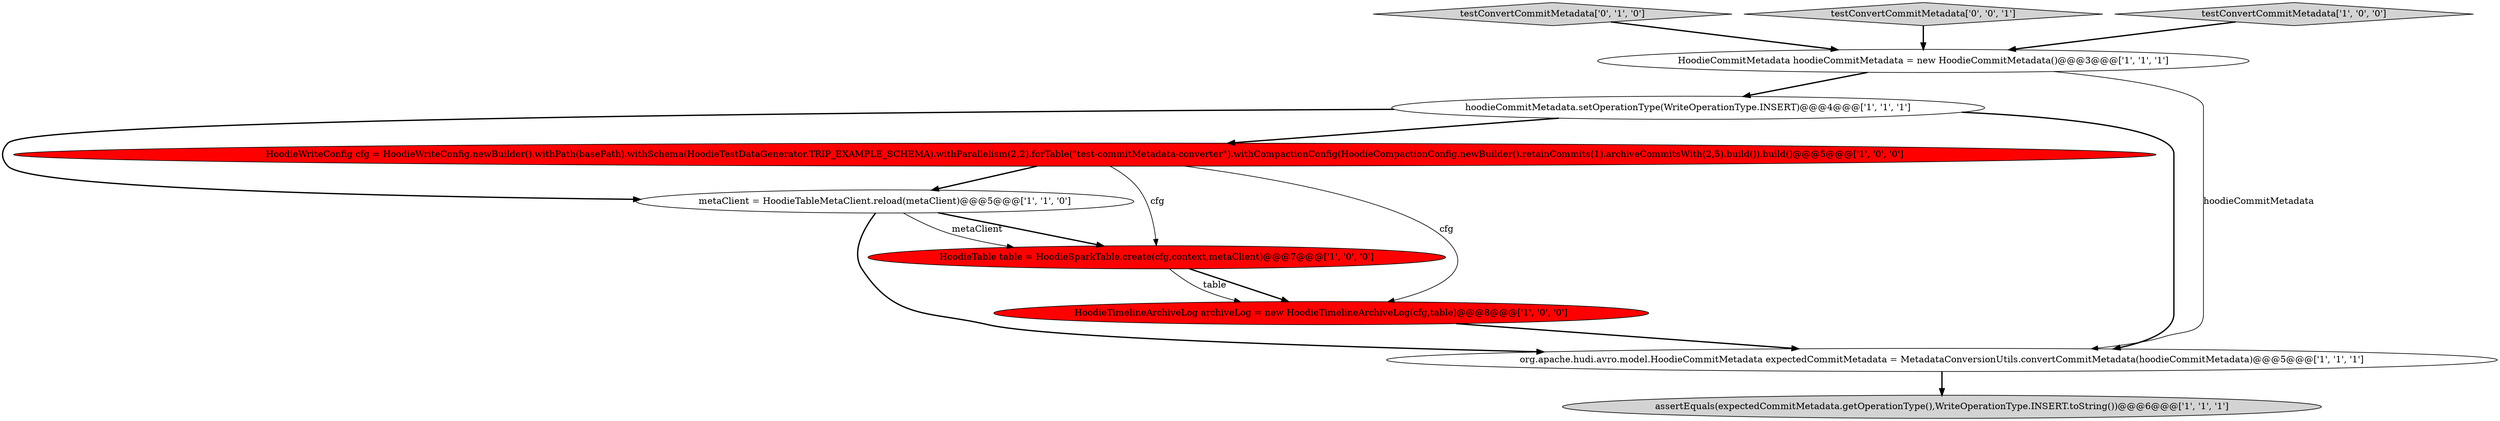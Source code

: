 digraph {
9 [style = filled, label = "testConvertCommitMetadata['0', '1', '0']", fillcolor = lightgray, shape = diamond image = "AAA0AAABBB2BBB"];
10 [style = filled, label = "testConvertCommitMetadata['0', '0', '1']", fillcolor = lightgray, shape = diamond image = "AAA0AAABBB3BBB"];
3 [style = filled, label = "HoodieWriteConfig cfg = HoodieWriteConfig.newBuilder().withPath(basePath).withSchema(HoodieTestDataGenerator.TRIP_EXAMPLE_SCHEMA).withParallelism(2,2).forTable(\"test-commitMetadata-converter\").withCompactionConfig(HoodieCompactionConfig.newBuilder().retainCommits(1).archiveCommitsWith(2,5).build()).build()@@@5@@@['1', '0', '0']", fillcolor = red, shape = ellipse image = "AAA1AAABBB1BBB"];
7 [style = filled, label = "testConvertCommitMetadata['1', '0', '0']", fillcolor = lightgray, shape = diamond image = "AAA0AAABBB1BBB"];
8 [style = filled, label = "HoodieTable table = HoodieSparkTable.create(cfg,context,metaClient)@@@7@@@['1', '0', '0']", fillcolor = red, shape = ellipse image = "AAA1AAABBB1BBB"];
2 [style = filled, label = "assertEquals(expectedCommitMetadata.getOperationType(),WriteOperationType.INSERT.toString())@@@6@@@['1', '1', '1']", fillcolor = lightgray, shape = ellipse image = "AAA0AAABBB1BBB"];
5 [style = filled, label = "metaClient = HoodieTableMetaClient.reload(metaClient)@@@5@@@['1', '1', '0']", fillcolor = white, shape = ellipse image = "AAA0AAABBB1BBB"];
1 [style = filled, label = "HoodieTimelineArchiveLog archiveLog = new HoodieTimelineArchiveLog(cfg,table)@@@8@@@['1', '0', '0']", fillcolor = red, shape = ellipse image = "AAA1AAABBB1BBB"];
4 [style = filled, label = "HoodieCommitMetadata hoodieCommitMetadata = new HoodieCommitMetadata()@@@3@@@['1', '1', '1']", fillcolor = white, shape = ellipse image = "AAA0AAABBB1BBB"];
6 [style = filled, label = "hoodieCommitMetadata.setOperationType(WriteOperationType.INSERT)@@@4@@@['1', '1', '1']", fillcolor = white, shape = ellipse image = "AAA0AAABBB1BBB"];
0 [style = filled, label = "org.apache.hudi.avro.model.HoodieCommitMetadata expectedCommitMetadata = MetadataConversionUtils.convertCommitMetadata(hoodieCommitMetadata)@@@5@@@['1', '1', '1']", fillcolor = white, shape = ellipse image = "AAA0AAABBB1BBB"];
8->1 [style = bold, label=""];
6->3 [style = bold, label=""];
5->8 [style = bold, label=""];
6->5 [style = bold, label=""];
3->1 [style = solid, label="cfg"];
3->5 [style = bold, label=""];
6->0 [style = bold, label=""];
8->1 [style = solid, label="table"];
1->0 [style = bold, label=""];
7->4 [style = bold, label=""];
5->0 [style = bold, label=""];
3->8 [style = solid, label="cfg"];
4->6 [style = bold, label=""];
4->0 [style = solid, label="hoodieCommitMetadata"];
5->8 [style = solid, label="metaClient"];
9->4 [style = bold, label=""];
0->2 [style = bold, label=""];
10->4 [style = bold, label=""];
}
